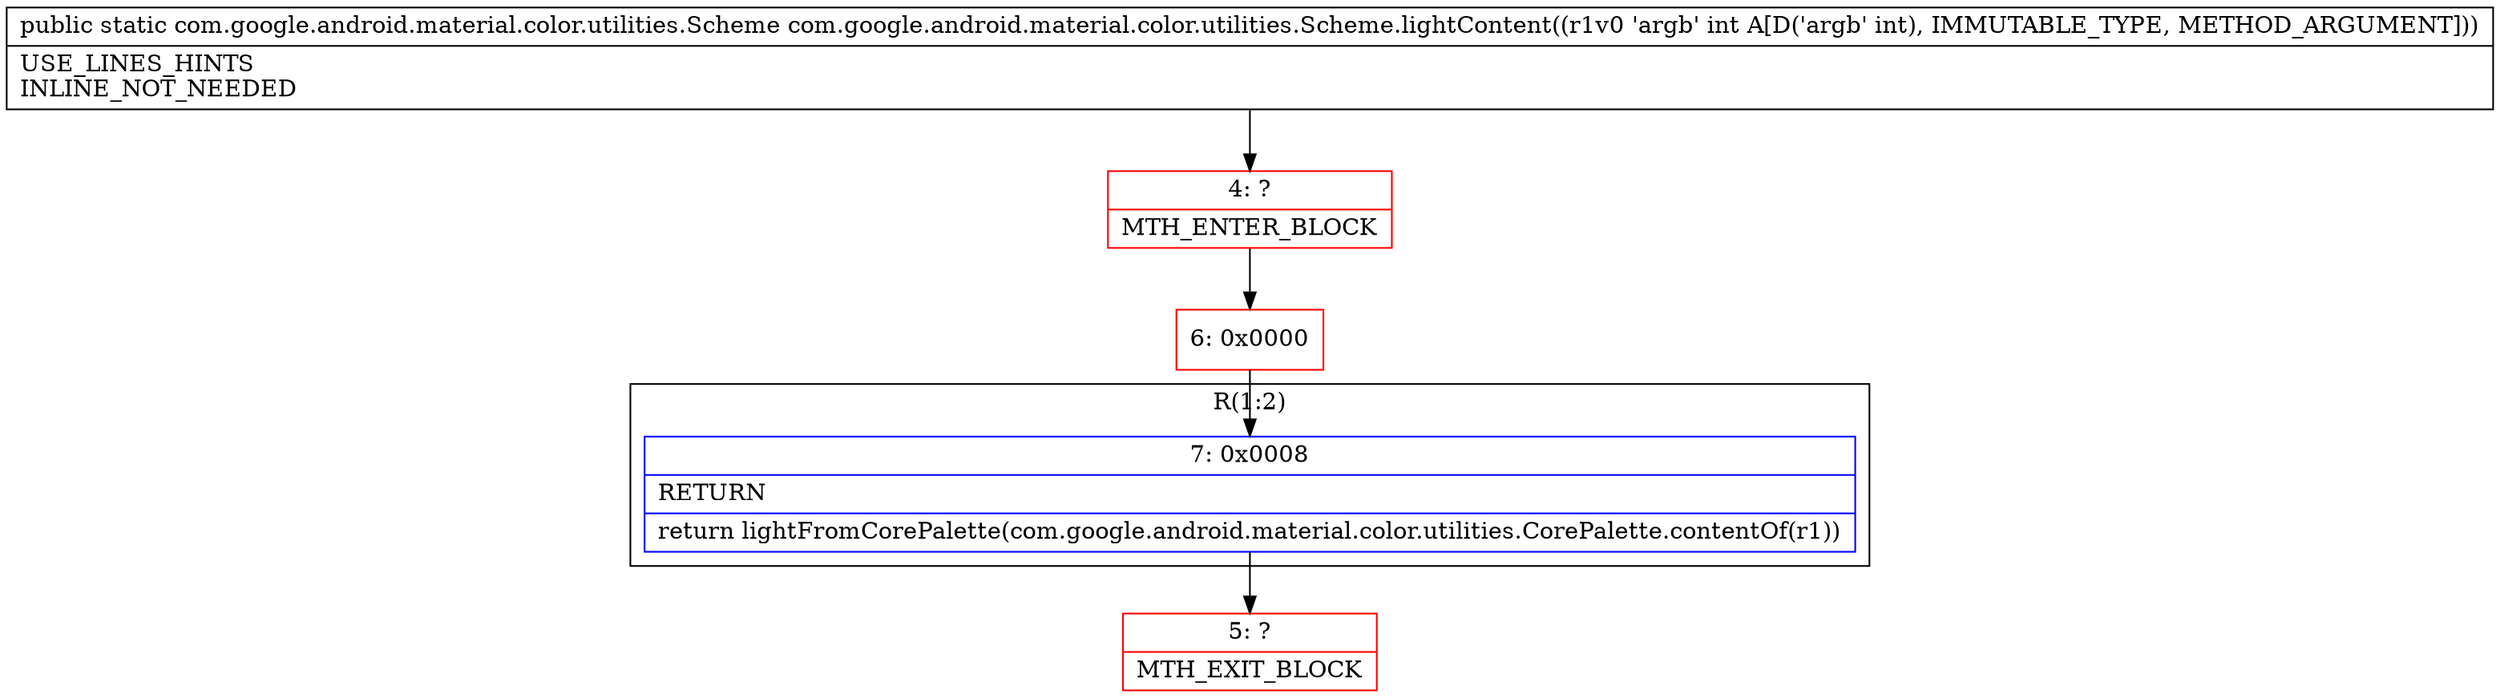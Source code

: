 digraph "CFG forcom.google.android.material.color.utilities.Scheme.lightContent(I)Lcom\/google\/android\/material\/color\/utilities\/Scheme;" {
subgraph cluster_Region_1595223784 {
label = "R(1:2)";
node [shape=record,color=blue];
Node_7 [shape=record,label="{7\:\ 0x0008|RETURN\l|return lightFromCorePalette(com.google.android.material.color.utilities.CorePalette.contentOf(r1))\l}"];
}
Node_4 [shape=record,color=red,label="{4\:\ ?|MTH_ENTER_BLOCK\l}"];
Node_6 [shape=record,color=red,label="{6\:\ 0x0000}"];
Node_5 [shape=record,color=red,label="{5\:\ ?|MTH_EXIT_BLOCK\l}"];
MethodNode[shape=record,label="{public static com.google.android.material.color.utilities.Scheme com.google.android.material.color.utilities.Scheme.lightContent((r1v0 'argb' int A[D('argb' int), IMMUTABLE_TYPE, METHOD_ARGUMENT]))  | USE_LINES_HINTS\lINLINE_NOT_NEEDED\l}"];
MethodNode -> Node_4;Node_7 -> Node_5;
Node_4 -> Node_6;
Node_6 -> Node_7;
}

